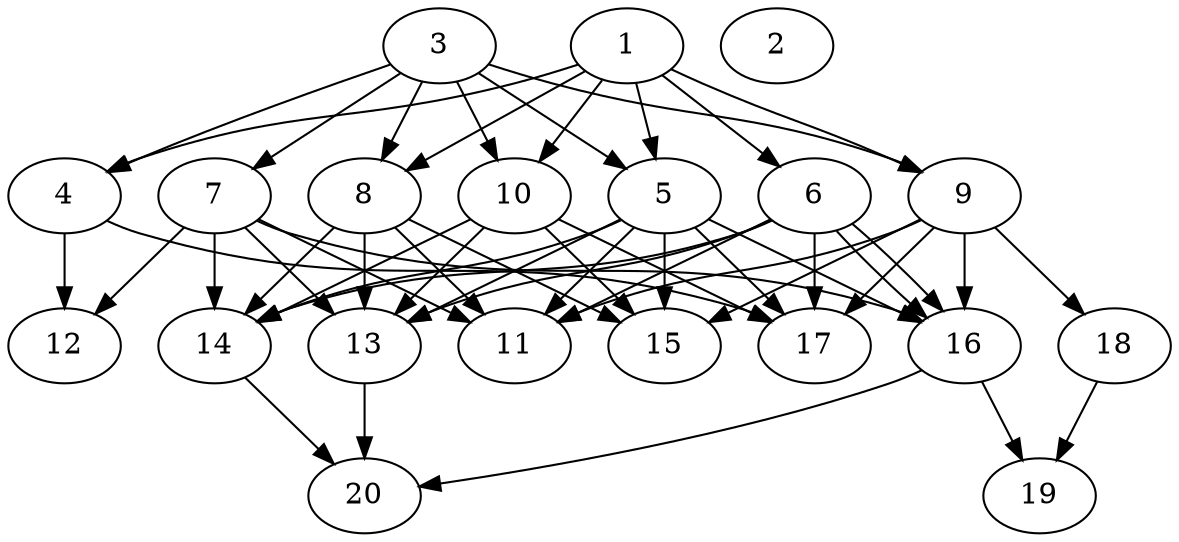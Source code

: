// DAG automatically generated by daggen at Tue Jul 23 14:28:59 2019
// ./daggen --dot -n 20 --ccr 0.3 --fat 0.6 --regular 0.5 --density 0.7 --mindata 5242880 --maxdata 52428800 
digraph G {
  1 [size="119490560", alpha="0.18", expect_size="35847168"] 
  1 -> 4 [size ="35847168"]
  1 -> 5 [size ="35847168"]
  1 -> 6 [size ="35847168"]
  1 -> 8 [size ="35847168"]
  1 -> 9 [size ="35847168"]
  1 -> 10 [size ="35847168"]
  2 [size="18643627", alpha="0.07", expect_size="5593088"] 
  3 [size="57968640", alpha="0.07", expect_size="17390592"] 
  3 -> 4 [size ="17390592"]
  3 -> 5 [size ="17390592"]
  3 -> 7 [size ="17390592"]
  3 -> 8 [size ="17390592"]
  3 -> 9 [size ="17390592"]
  3 -> 10 [size ="17390592"]
  4 [size="125426347", alpha="0.10", expect_size="37627904"] 
  4 -> 12 [size ="37627904"]
  4 -> 17 [size ="37627904"]
  5 [size="47895893", alpha="0.10", expect_size="14368768"] 
  5 -> 11 [size ="14368768"]
  5 -> 13 [size ="14368768"]
  5 -> 14 [size ="14368768"]
  5 -> 15 [size ="14368768"]
  5 -> 16 [size ="14368768"]
  5 -> 17 [size ="14368768"]
  6 [size="56968533", alpha="0.12", expect_size="17090560"] 
  6 -> 11 [size ="17090560"]
  6 -> 13 [size ="17090560"]
  6 -> 14 [size ="17090560"]
  6 -> 16 [size ="17090560"]
  6 -> 16 [size ="17090560"]
  6 -> 17 [size ="17090560"]
  7 [size="145141760", alpha="0.14", expect_size="43542528"] 
  7 -> 11 [size ="43542528"]
  7 -> 12 [size ="43542528"]
  7 -> 13 [size ="43542528"]
  7 -> 14 [size ="43542528"]
  7 -> 16 [size ="43542528"]
  8 [size="158528853", alpha="0.13", expect_size="47558656"] 
  8 -> 11 [size ="47558656"]
  8 -> 13 [size ="47558656"]
  8 -> 14 [size ="47558656"]
  8 -> 15 [size ="47558656"]
  9 [size="71707307", alpha="0.14", expect_size="21512192"] 
  9 -> 11 [size ="21512192"]
  9 -> 15 [size ="21512192"]
  9 -> 16 [size ="21512192"]
  9 -> 17 [size ="21512192"]
  9 -> 18 [size ="21512192"]
  10 [size="76987733", alpha="0.14", expect_size="23096320"] 
  10 -> 13 [size ="23096320"]
  10 -> 14 [size ="23096320"]
  10 -> 15 [size ="23096320"]
  10 -> 17 [size ="23096320"]
  11 [size="161293653", alpha="0.00", expect_size="48388096"] 
  12 [size="142646613", alpha="0.11", expect_size="42793984"] 
  13 [size="37529600", alpha="0.08", expect_size="11258880"] 
  13 -> 20 [size ="11258880"]
  14 [size="94351360", alpha="0.15", expect_size="28305408"] 
  14 -> 20 [size ="28305408"]
  15 [size="173390507", alpha="0.16", expect_size="52017152"] 
  16 [size="97570133", alpha="0.13", expect_size="29271040"] 
  16 -> 19 [size ="29271040"]
  16 -> 20 [size ="29271040"]
  17 [size="33413120", alpha="0.15", expect_size="10023936"] 
  18 [size="139700907", alpha="0.06", expect_size="41910272"] 
  18 -> 19 [size ="41910272"]
  19 [size="82602667", alpha="0.16", expect_size="24780800"] 
  20 [size="36870827", alpha="0.01", expect_size="11061248"] 
}
